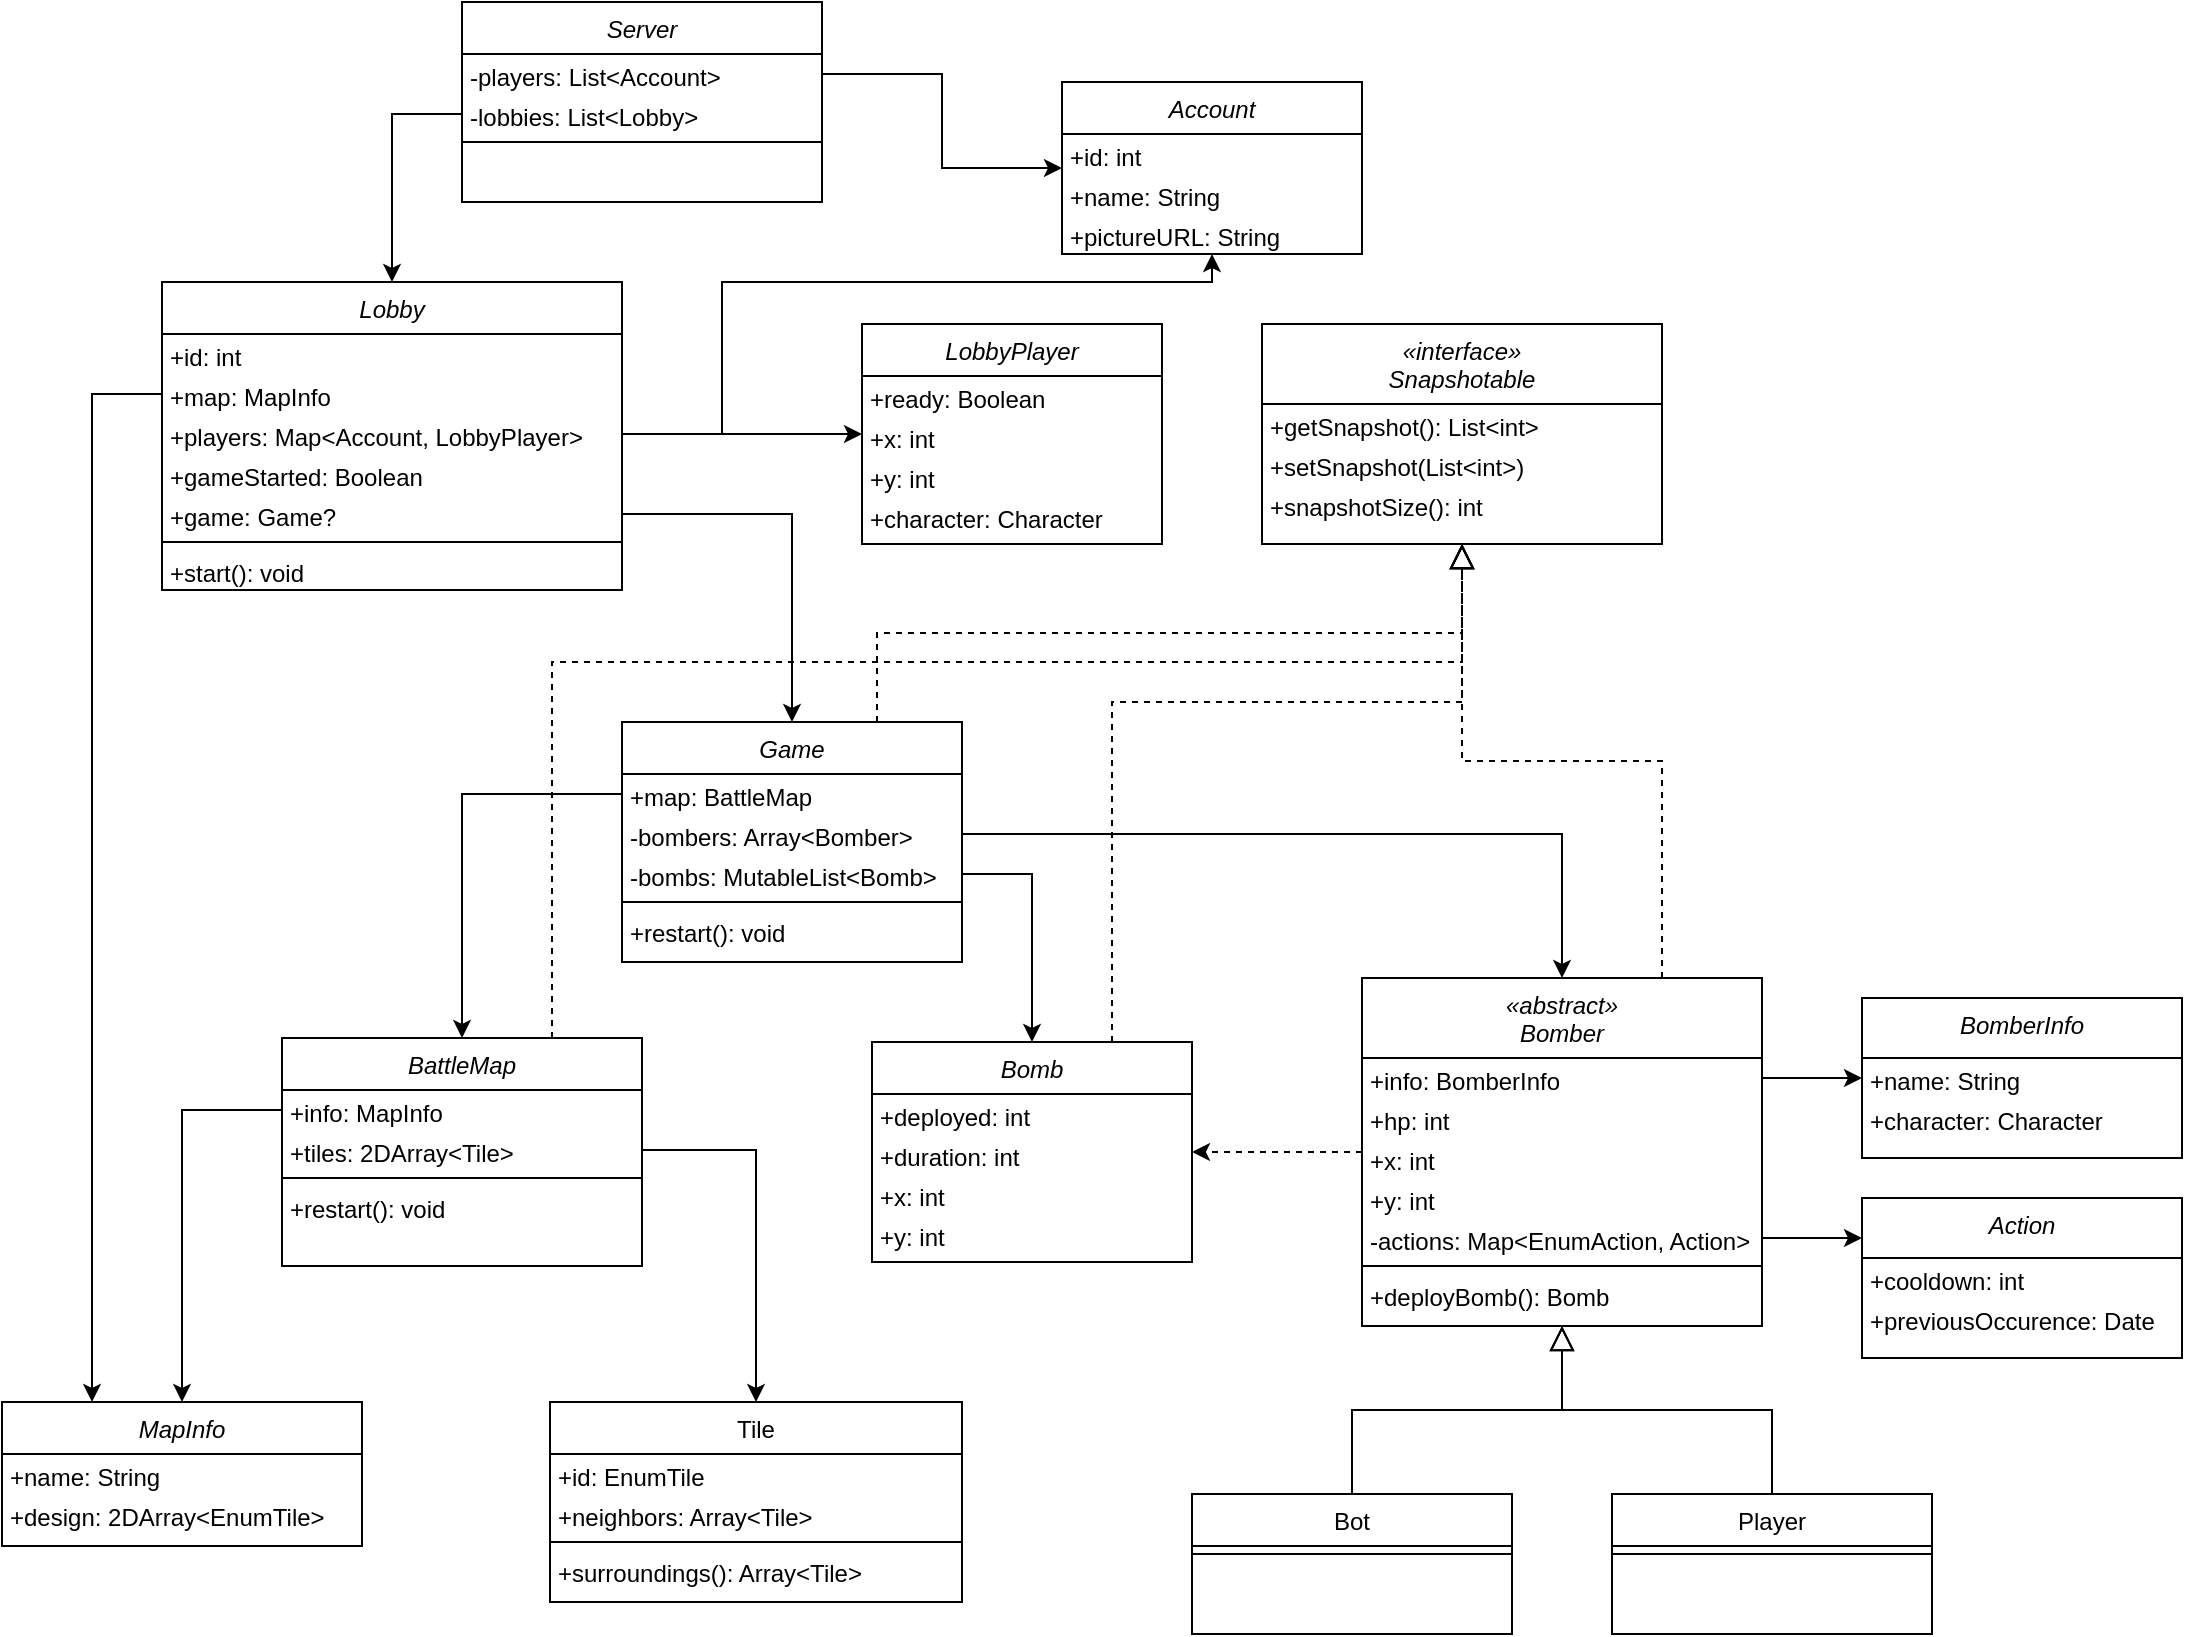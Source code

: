 <mxfile version="13.7.9" type="embed"><diagram id="C5RBs43oDa-KdzZeNtuy" name="Page-1"><mxGraphModel dx="709" dy="1572" grid="1" gridSize="10" guides="1" tooltips="1" connect="1" arrows="1" fold="1" page="1" pageScale="1" pageWidth="827" pageHeight="1169" math="0" shadow="0"><root><mxCell id="WIyWlLk6GJQsqaUBKTNV-0"/><mxCell id="WIyWlLk6GJQsqaUBKTNV-1" parent="WIyWlLk6GJQsqaUBKTNV-0"/><mxCell id="zkfFHV4jXpPFQw0GAbJ--0" value="BattleMap" style="swimlane;fontStyle=2;align=center;verticalAlign=top;childLayout=stackLayout;horizontal=1;startSize=26;horizontalStack=0;resizeParent=1;resizeLast=0;collapsible=1;marginBottom=0;rounded=0;shadow=0;strokeWidth=1;" parent="WIyWlLk6GJQsqaUBKTNV-1" vertex="1"><mxGeometry x="180" y="-282" width="180" height="114" as="geometry"><mxRectangle x="230" y="140" width="160" height="26" as="alternateBounds"/></mxGeometry></mxCell><mxCell id="e2i2qU4APALc9A-j0tBI-72" value="+info: MapInfo" style="text;align=left;verticalAlign=top;spacingLeft=4;spacingRight=4;overflow=hidden;rotatable=0;points=[[0,0.5],[1,0.5]];portConstraint=eastwest;spacing=0;" parent="zkfFHV4jXpPFQw0GAbJ--0" vertex="1"><mxGeometry y="26" width="180" height="20" as="geometry"/></mxCell><mxCell id="e2i2qU4APALc9A-j0tBI-71" value="+tiles: 2DArray&lt;Tile&gt;" style="text;align=left;verticalAlign=top;spacingLeft=4;spacingRight=4;overflow=hidden;rotatable=0;points=[[0,0.5],[1,0.5]];portConstraint=eastwest;spacing=0;" parent="zkfFHV4jXpPFQw0GAbJ--0" vertex="1"><mxGeometry y="46" width="180" height="20" as="geometry"/></mxCell><mxCell id="zkfFHV4jXpPFQw0GAbJ--4" value="" style="line;html=1;strokeWidth=1;align=left;verticalAlign=middle;spacingTop=-1;spacingLeft=3;spacingRight=3;rotatable=0;labelPosition=right;points=[];portConstraint=eastwest;" parent="zkfFHV4jXpPFQw0GAbJ--0" vertex="1"><mxGeometry y="66" width="180" height="8" as="geometry"/></mxCell><mxCell id="e2i2qU4APALc9A-j0tBI-104" value="+restart(): void" style="text;align=left;verticalAlign=top;spacingLeft=4;spacingRight=4;overflow=hidden;rotatable=0;points=[[0,0.5],[1,0.5]];portConstraint=eastwest;spacing=0;" parent="zkfFHV4jXpPFQw0GAbJ--0" vertex="1"><mxGeometry y="74" width="180" height="20" as="geometry"/></mxCell><mxCell id="zkfFHV4jXpPFQw0GAbJ--17" value="Tile" style="swimlane;fontStyle=0;align=center;verticalAlign=top;childLayout=stackLayout;horizontal=1;startSize=26;horizontalStack=0;resizeParent=1;resizeLast=0;collapsible=1;marginBottom=0;rounded=0;shadow=0;strokeWidth=1;" parent="WIyWlLk6GJQsqaUBKTNV-1" vertex="1"><mxGeometry x="314" y="-100" width="206" height="100" as="geometry"><mxRectangle x="550" y="140" width="160" height="26" as="alternateBounds"/></mxGeometry></mxCell><mxCell id="e2i2qU4APALc9A-j0tBI-76" value="+id: EnumTile" style="text;align=left;verticalAlign=top;spacingLeft=4;spacingRight=4;overflow=hidden;rotatable=0;points=[[0,0.5],[1,0.5]];portConstraint=eastwest;spacing=0;" parent="zkfFHV4jXpPFQw0GAbJ--17" vertex="1"><mxGeometry y="26" width="206" height="20" as="geometry"/></mxCell><mxCell id="e2i2qU4APALc9A-j0tBI-88" value="+neighbors: Array&lt;Tile&gt;" style="text;align=left;verticalAlign=top;spacingLeft=4;spacingRight=4;overflow=hidden;rotatable=0;points=[[0,0.5],[1,0.5]];portConstraint=eastwest;spacing=0;" parent="zkfFHV4jXpPFQw0GAbJ--17" vertex="1"><mxGeometry y="46" width="206" height="20" as="geometry"/></mxCell><mxCell id="zkfFHV4jXpPFQw0GAbJ--23" value="" style="line;html=1;strokeWidth=1;align=left;verticalAlign=middle;spacingTop=-1;spacingLeft=3;spacingRight=3;rotatable=0;labelPosition=right;points=[];portConstraint=eastwest;" parent="zkfFHV4jXpPFQw0GAbJ--17" vertex="1"><mxGeometry y="66" width="206" height="8" as="geometry"/></mxCell><mxCell id="e2i2qU4APALc9A-j0tBI-87" value="+surroundings(): Array&lt;Tile&gt;" style="text;align=left;verticalAlign=top;spacingLeft=4;spacingRight=4;overflow=hidden;rotatable=0;points=[[0,0.5],[1,0.5]];portConstraint=eastwest;spacing=0;" parent="zkfFHV4jXpPFQw0GAbJ--17" vertex="1"><mxGeometry y="74" width="206" height="20" as="geometry"/></mxCell><mxCell id="e2i2qU4APALc9A-j0tBI-0" value="Game" style="swimlane;fontStyle=2;align=center;verticalAlign=top;childLayout=stackLayout;horizontal=1;startSize=26;horizontalStack=0;resizeParent=1;resizeLast=0;collapsible=1;marginBottom=0;rounded=0;shadow=0;strokeWidth=1;" parent="WIyWlLk6GJQsqaUBKTNV-1" vertex="1"><mxGeometry x="350" y="-440" width="170" height="120" as="geometry"><mxRectangle x="230" y="140" width="160" height="26" as="alternateBounds"/></mxGeometry></mxCell><mxCell id="e2i2qU4APALc9A-j0tBI-54" value="+map: BattleMap" style="text;align=left;verticalAlign=top;spacingLeft=4;spacingRight=4;overflow=hidden;rotatable=0;points=[[0,0.5],[1,0.5]];portConstraint=eastwest;spacing=0;" parent="e2i2qU4APALc9A-j0tBI-0" vertex="1"><mxGeometry y="26" width="170" height="20" as="geometry"/></mxCell><mxCell id="e2i2qU4APALc9A-j0tBI-53" value="-bombers: Array&lt;Bomber&gt;" style="text;align=left;verticalAlign=top;spacingLeft=4;spacingRight=4;overflow=hidden;rotatable=0;points=[[0,0.5],[1,0.5]];portConstraint=eastwest;spacing=0;" parent="e2i2qU4APALc9A-j0tBI-0" vertex="1"><mxGeometry y="46" width="170" height="20" as="geometry"/></mxCell><mxCell id="e2i2qU4APALc9A-j0tBI-77" value="-bombs: MutableList&lt;Bomb&gt;" style="text;align=left;verticalAlign=top;spacingLeft=4;spacingRight=4;overflow=hidden;rotatable=0;points=[[0,0.5],[1,0.5]];portConstraint=eastwest;spacing=0;" parent="e2i2qU4APALc9A-j0tBI-0" vertex="1"><mxGeometry y="66" width="170" height="20" as="geometry"/></mxCell><mxCell id="e2i2qU4APALc9A-j0tBI-4" value="" style="line;html=1;strokeWidth=1;align=left;verticalAlign=middle;spacingTop=-1;spacingLeft=3;spacingRight=3;rotatable=0;labelPosition=right;points=[];portConstraint=eastwest;" parent="e2i2qU4APALc9A-j0tBI-0" vertex="1"><mxGeometry y="86" width="170" height="8" as="geometry"/></mxCell><mxCell id="e2i2qU4APALc9A-j0tBI-90" value="+restart(): void" style="text;align=left;verticalAlign=top;spacingLeft=4;spacingRight=4;overflow=hidden;rotatable=0;points=[[0,0.5],[1,0.5]];portConstraint=eastwest;spacing=0;" parent="e2i2qU4APALc9A-j0tBI-0" vertex="1"><mxGeometry y="94" width="170" height="20" as="geometry"/></mxCell><mxCell id="e2i2qU4APALc9A-j0tBI-99" style="edgeStyle=orthogonalEdgeStyle;rounded=0;orthogonalLoop=1;jettySize=auto;html=1;dashed=1;" parent="WIyWlLk6GJQsqaUBKTNV-1" source="e2i2qU4APALc9A-j0tBI-25" target="e2i2qU4APALc9A-j0tBI-78" edge="1"><mxGeometry relative="1" as="geometry"/></mxCell><mxCell id="e2i2qU4APALc9A-j0tBI-25" value="«abstract»&#10;Bomber" style="swimlane;fontStyle=2;align=center;verticalAlign=top;childLayout=stackLayout;horizontal=1;startSize=40;horizontalStack=0;resizeParent=1;resizeLast=0;collapsible=1;marginBottom=0;rounded=0;shadow=0;strokeWidth=1;" parent="WIyWlLk6GJQsqaUBKTNV-1" vertex="1"><mxGeometry x="720" y="-312" width="200" height="174" as="geometry"><mxRectangle x="230" y="140" width="160" height="26" as="alternateBounds"/></mxGeometry></mxCell><mxCell id="e2i2qU4APALc9A-j0tBI-26" value="+info: BomberInfo" style="text;align=left;verticalAlign=top;spacingLeft=4;spacingRight=4;overflow=hidden;rotatable=0;points=[[0,0.5],[1,0.5]];portConstraint=eastwest;spacing=0;" parent="e2i2qU4APALc9A-j0tBI-25" vertex="1"><mxGeometry y="40" width="200" height="20" as="geometry"/></mxCell><mxCell id="e2i2qU4APALc9A-j0tBI-69" value="+hp: int" style="text;align=left;verticalAlign=top;spacingLeft=4;spacingRight=4;overflow=hidden;rotatable=0;points=[[0,0.5],[1,0.5]];portConstraint=eastwest;rounded=0;shadow=0;html=0;spacing=0;" parent="e2i2qU4APALc9A-j0tBI-25" vertex="1"><mxGeometry y="60" width="200" height="20" as="geometry"/></mxCell><mxCell id="e2i2qU4APALc9A-j0tBI-28" value="+x: int" style="text;align=left;verticalAlign=top;spacingLeft=4;spacingRight=4;overflow=hidden;rotatable=0;points=[[0,0.5],[1,0.5]];portConstraint=eastwest;rounded=0;shadow=0;html=0;spacing=0;" parent="e2i2qU4APALc9A-j0tBI-25" vertex="1"><mxGeometry y="80" width="200" height="20" as="geometry"/></mxCell><mxCell id="e2i2qU4APALc9A-j0tBI-51" value="+y: int" style="text;align=left;verticalAlign=top;spacingLeft=4;spacingRight=4;overflow=hidden;rotatable=0;points=[[0,0.5],[1,0.5]];portConstraint=eastwest;rounded=0;shadow=0;html=0;spacing=0;" parent="e2i2qU4APALc9A-j0tBI-25" vertex="1"><mxGeometry y="100" width="200" height="20" as="geometry"/></mxCell><mxCell id="e2i2qU4APALc9A-j0tBI-59" value="-actions: Map&lt;EnumAction, Action&gt;" style="text;align=left;verticalAlign=top;spacingLeft=4;spacingRight=4;overflow=hidden;rotatable=0;points=[[0,0.5],[1,0.5]];portConstraint=eastwest;rounded=0;shadow=0;html=0;spacing=0;" parent="e2i2qU4APALc9A-j0tBI-25" vertex="1"><mxGeometry y="120" width="200" height="20" as="geometry"/></mxCell><mxCell id="e2i2qU4APALc9A-j0tBI-29" value="" style="line;html=1;strokeWidth=1;align=left;verticalAlign=middle;spacingTop=-1;spacingLeft=3;spacingRight=3;rotatable=0;labelPosition=right;points=[];portConstraint=eastwest;" parent="e2i2qU4APALc9A-j0tBI-25" vertex="1"><mxGeometry y="140" width="200" height="8" as="geometry"/></mxCell><mxCell id="e2i2qU4APALc9A-j0tBI-84" value="+deployBomb(): Bomb" style="text;align=left;verticalAlign=top;spacingLeft=4;spacingRight=4;overflow=hidden;rotatable=0;points=[[0,0.5],[1,0.5]];portConstraint=eastwest;rounded=0;shadow=0;html=0;spacing=0;" parent="e2i2qU4APALc9A-j0tBI-25" vertex="1"><mxGeometry y="148" width="200" height="20" as="geometry"/></mxCell><mxCell id="e2i2qU4APALc9A-j0tBI-31" value="Bot" style="swimlane;fontStyle=0;align=center;verticalAlign=top;childLayout=stackLayout;horizontal=1;startSize=26;horizontalStack=0;resizeParent=1;resizeLast=0;collapsible=1;marginBottom=0;rounded=0;shadow=0;strokeWidth=1;" parent="WIyWlLk6GJQsqaUBKTNV-1" vertex="1"><mxGeometry x="635" y="-54" width="160" height="70" as="geometry"><mxRectangle x="130" y="380" width="160" height="26" as="alternateBounds"/></mxGeometry></mxCell><mxCell id="e2i2qU4APALc9A-j0tBI-34" value="" style="line;html=1;strokeWidth=1;align=left;verticalAlign=middle;spacingTop=-1;spacingLeft=3;spacingRight=3;rotatable=0;labelPosition=right;points=[];portConstraint=eastwest;" parent="e2i2qU4APALc9A-j0tBI-31" vertex="1"><mxGeometry y="26" width="160" height="8" as="geometry"/></mxCell><mxCell id="e2i2qU4APALc9A-j0tBI-37" value="" style="endArrow=block;endSize=10;endFill=0;shadow=0;strokeWidth=1;rounded=0;edgeStyle=elbowEdgeStyle;elbow=vertical;" parent="WIyWlLk6GJQsqaUBKTNV-1" source="e2i2qU4APALc9A-j0tBI-31" target="e2i2qU4APALc9A-j0tBI-25" edge="1"><mxGeometry width="160" relative="1" as="geometry"><mxPoint x="790" y="-67" as="sourcePoint"/><mxPoint x="790" y="-67" as="targetPoint"/></mxGeometry></mxCell><mxCell id="e2i2qU4APALc9A-j0tBI-38" value="Player" style="swimlane;fontStyle=0;align=center;verticalAlign=top;childLayout=stackLayout;horizontal=1;startSize=26;horizontalStack=0;resizeParent=1;resizeLast=0;collapsible=1;marginBottom=0;rounded=0;shadow=0;strokeWidth=1;" parent="WIyWlLk6GJQsqaUBKTNV-1" vertex="1"><mxGeometry x="845" y="-54" width="160" height="70" as="geometry"><mxRectangle x="340" y="380" width="170" height="26" as="alternateBounds"/></mxGeometry></mxCell><mxCell id="e2i2qU4APALc9A-j0tBI-40" value="" style="line;html=1;strokeWidth=1;align=left;verticalAlign=middle;spacingTop=-1;spacingLeft=3;spacingRight=3;rotatable=0;labelPosition=right;points=[];portConstraint=eastwest;" parent="e2i2qU4APALc9A-j0tBI-38" vertex="1"><mxGeometry y="26" width="160" height="8" as="geometry"/></mxCell><mxCell id="e2i2qU4APALc9A-j0tBI-41" value="" style="endArrow=block;endSize=10;endFill=0;shadow=0;strokeWidth=1;rounded=0;edgeStyle=elbowEdgeStyle;elbow=vertical;" parent="WIyWlLk6GJQsqaUBKTNV-1" source="e2i2qU4APALc9A-j0tBI-38" target="e2i2qU4APALc9A-j0tBI-25" edge="1"><mxGeometry width="160" relative="1" as="geometry"><mxPoint x="800" y="103" as="sourcePoint"/><mxPoint x="900" y="1" as="targetPoint"/></mxGeometry></mxCell><mxCell id="e2i2qU4APALc9A-j0tBI-57" style="edgeStyle=orthogonalEdgeStyle;rounded=0;orthogonalLoop=1;jettySize=auto;html=1;entryX=0.5;entryY=0;entryDx=0;entryDy=0;" parent="WIyWlLk6GJQsqaUBKTNV-1" source="e2i2qU4APALc9A-j0tBI-54" target="zkfFHV4jXpPFQw0GAbJ--0" edge="1"><mxGeometry relative="1" as="geometry"/></mxCell><mxCell id="e2i2qU4APALc9A-j0tBI-58" style="edgeStyle=orthogonalEdgeStyle;rounded=0;orthogonalLoop=1;jettySize=auto;html=1;entryX=0.5;entryY=0;entryDx=0;entryDy=0;" parent="WIyWlLk6GJQsqaUBKTNV-1" source="e2i2qU4APALc9A-j0tBI-53" target="e2i2qU4APALc9A-j0tBI-25" edge="1"><mxGeometry relative="1" as="geometry"/></mxCell><mxCell id="e2i2qU4APALc9A-j0tBI-60" value="Action" style="swimlane;fontStyle=2;align=center;verticalAlign=top;childLayout=stackLayout;horizontal=1;startSize=30;horizontalStack=0;resizeParent=1;resizeLast=0;collapsible=1;marginBottom=0;rounded=0;shadow=0;strokeWidth=1;" parent="WIyWlLk6GJQsqaUBKTNV-1" vertex="1"><mxGeometry x="970" y="-202" width="160" height="80" as="geometry"><mxRectangle x="230" y="140" width="160" height="26" as="alternateBounds"/></mxGeometry></mxCell><mxCell id="e2i2qU4APALc9A-j0tBI-61" value="+cooldown: int" style="text;align=left;verticalAlign=top;spacingLeft=4;spacingRight=4;overflow=hidden;rotatable=0;points=[[0,0.5],[1,0.5]];portConstraint=eastwest;spacing=0;" parent="e2i2qU4APALc9A-j0tBI-60" vertex="1"><mxGeometry y="30" width="160" height="20" as="geometry"/></mxCell><mxCell id="e2i2qU4APALc9A-j0tBI-62" value="+previousOccurence: Date" style="text;align=left;verticalAlign=top;spacingLeft=4;spacingRight=4;overflow=hidden;rotatable=0;points=[[0,0.5],[1,0.5]];portConstraint=eastwest;rounded=0;shadow=0;html=0;spacing=0;" parent="e2i2qU4APALc9A-j0tBI-60" vertex="1"><mxGeometry y="50" width="160" height="20" as="geometry"/></mxCell><mxCell id="e2i2qU4APALc9A-j0tBI-68" style="edgeStyle=orthogonalEdgeStyle;rounded=0;orthogonalLoop=1;jettySize=auto;html=1;entryX=0;entryY=0.25;entryDx=0;entryDy=0;" parent="WIyWlLk6GJQsqaUBKTNV-1" source="e2i2qU4APALc9A-j0tBI-59" target="e2i2qU4APALc9A-j0tBI-60" edge="1"><mxGeometry relative="1" as="geometry"/></mxCell><mxCell id="e2i2qU4APALc9A-j0tBI-74" style="edgeStyle=orthogonalEdgeStyle;rounded=0;orthogonalLoop=1;jettySize=auto;html=1;" parent="WIyWlLk6GJQsqaUBKTNV-1" source="e2i2qU4APALc9A-j0tBI-71" target="zkfFHV4jXpPFQw0GAbJ--17" edge="1"><mxGeometry relative="1" as="geometry"/></mxCell><mxCell id="e2i2qU4APALc9A-j0tBI-78" value="Bomb" style="swimlane;fontStyle=2;align=center;verticalAlign=top;childLayout=stackLayout;horizontal=1;startSize=26;horizontalStack=0;resizeParent=1;resizeLast=0;collapsible=1;marginBottom=0;rounded=0;shadow=0;strokeWidth=1;" parent="WIyWlLk6GJQsqaUBKTNV-1" vertex="1"><mxGeometry x="475" y="-280" width="160" height="110" as="geometry"><mxRectangle x="230" y="140" width="160" height="26" as="alternateBounds"/></mxGeometry></mxCell><mxCell id="e2i2qU4APALc9A-j0tBI-79" value="+deployed: int" style="text;align=left;verticalAlign=top;spacingLeft=4;spacingRight=4;overflow=hidden;rotatable=0;points=[[0,0.5],[1,0.5]];portConstraint=eastwest;spacing=0;" parent="e2i2qU4APALc9A-j0tBI-78" vertex="1"><mxGeometry y="26" width="160" height="20" as="geometry"/></mxCell><mxCell id="e2i2qU4APALc9A-j0tBI-80" value="+duration: int" style="text;align=left;verticalAlign=top;spacingLeft=4;spacingRight=4;overflow=hidden;rotatable=0;points=[[0,0.5],[1,0.5]];portConstraint=eastwest;spacing=0;" parent="e2i2qU4APALc9A-j0tBI-78" vertex="1"><mxGeometry y="46" width="160" height="20" as="geometry"/></mxCell><mxCell id="e2i2qU4APALc9A-j0tBI-100" value="+x: int" style="text;align=left;verticalAlign=top;spacingLeft=4;spacingRight=4;overflow=hidden;rotatable=0;points=[[0,0.5],[1,0.5]];portConstraint=eastwest;spacing=0;" parent="e2i2qU4APALc9A-j0tBI-78" vertex="1"><mxGeometry y="66" width="160" height="20" as="geometry"/></mxCell><mxCell id="e2i2qU4APALc9A-j0tBI-101" value="+y: int" style="text;align=left;verticalAlign=top;spacingLeft=4;spacingRight=4;overflow=hidden;rotatable=0;points=[[0,0.5],[1,0.5]];portConstraint=eastwest;spacing=0;" parent="e2i2qU4APALc9A-j0tBI-78" vertex="1"><mxGeometry y="86" width="160" height="20" as="geometry"/></mxCell><mxCell id="e2i2qU4APALc9A-j0tBI-82" style="edgeStyle=orthogonalEdgeStyle;rounded=0;orthogonalLoop=1;jettySize=auto;html=1;entryX=0.5;entryY=0;entryDx=0;entryDy=0;" parent="WIyWlLk6GJQsqaUBKTNV-1" source="e2i2qU4APALc9A-j0tBI-77" target="e2i2qU4APALc9A-j0tBI-78" edge="1"><mxGeometry relative="1" as="geometry"/></mxCell><mxCell id="e2i2qU4APALc9A-j0tBI-91" value="Server" style="swimlane;fontStyle=2;align=center;verticalAlign=top;childLayout=stackLayout;horizontal=1;startSize=26;horizontalStack=0;resizeParent=1;resizeLast=0;collapsible=1;marginBottom=0;rounded=0;shadow=0;strokeWidth=1;" parent="WIyWlLk6GJQsqaUBKTNV-1" vertex="1"><mxGeometry x="270" y="-800" width="180" height="100" as="geometry"><mxRectangle x="230" y="140" width="160" height="26" as="alternateBounds"/></mxGeometry></mxCell><mxCell id="e2i2qU4APALc9A-j0tBI-92" value="-players: List&lt;Account&gt;" style="text;align=left;verticalAlign=top;spacingLeft=4;spacingRight=4;overflow=hidden;rotatable=0;points=[[0,0.5],[1,0.5]];portConstraint=eastwest;spacing=0;" parent="e2i2qU4APALc9A-j0tBI-91" vertex="1"><mxGeometry y="26" width="180" height="20" as="geometry"/></mxCell><mxCell id="7N_UdTAp0qMkY1RBXTl0-7" value="-lobbies: List&lt;Lobby&gt;" style="text;align=left;verticalAlign=top;spacingLeft=4;spacingRight=4;overflow=hidden;rotatable=0;points=[[0,0.5],[1,0.5]];portConstraint=eastwest;spacing=0;" parent="e2i2qU4APALc9A-j0tBI-91" vertex="1"><mxGeometry y="46" width="180" height="20" as="geometry"/></mxCell><mxCell id="e2i2qU4APALc9A-j0tBI-95" value="" style="line;html=1;strokeWidth=1;align=left;verticalAlign=middle;spacingTop=-1;spacingLeft=3;spacingRight=3;rotatable=0;labelPosition=right;points=[];portConstraint=eastwest;" parent="e2i2qU4APALc9A-j0tBI-91" vertex="1"><mxGeometry y="66" width="180" height="8" as="geometry"/></mxCell><mxCell id="e2i2qU4APALc9A-j0tBI-97" style="edgeStyle=orthogonalEdgeStyle;rounded=0;orthogonalLoop=1;jettySize=auto;html=1;" parent="WIyWlLk6GJQsqaUBKTNV-1" source="e2i2qU4APALc9A-j0tBI-92" target="7N_UdTAp0qMkY1RBXTl0-4" edge="1"><mxGeometry relative="1" as="geometry"/></mxCell><mxCell id="7N_UdTAp0qMkY1RBXTl0-0" value="Lobby" style="swimlane;fontStyle=2;align=center;verticalAlign=top;childLayout=stackLayout;horizontal=1;startSize=26;horizontalStack=0;resizeParent=1;resizeLast=0;collapsible=1;marginBottom=0;rounded=0;shadow=0;strokeWidth=1;" parent="WIyWlLk6GJQsqaUBKTNV-1" vertex="1"><mxGeometry x="120" y="-660" width="230" height="154" as="geometry"><mxRectangle x="230" y="140" width="160" height="26" as="alternateBounds"/></mxGeometry></mxCell><mxCell id="rXmhBrRMQD72T8PBJJ-l-2" value="+id: int" style="text;align=left;verticalAlign=top;spacingLeft=4;spacingRight=4;overflow=hidden;rotatable=0;points=[[0,0.5],[1,0.5]];portConstraint=eastwest;spacing=0;" parent="7N_UdTAp0qMkY1RBXTl0-0" vertex="1"><mxGeometry y="26" width="230" height="20" as="geometry"/></mxCell><mxCell id="7N_UdTAp0qMkY1RBXTl0-1" value="+map: MapInfo" style="text;align=left;verticalAlign=top;spacingLeft=4;spacingRight=4;overflow=hidden;rotatable=0;points=[[0,0.5],[1,0.5]];portConstraint=eastwest;spacing=0;" parent="7N_UdTAp0qMkY1RBXTl0-0" vertex="1"><mxGeometry y="46" width="230" height="20" as="geometry"/></mxCell><mxCell id="7N_UdTAp0qMkY1RBXTl0-8" value="+players: Map&lt;Account, LobbyPlayer&gt;" style="text;align=left;verticalAlign=top;spacingLeft=4;spacingRight=4;overflow=hidden;rotatable=0;points=[[0,0.5],[1,0.5]];portConstraint=eastwest;spacing=0;" parent="7N_UdTAp0qMkY1RBXTl0-0" vertex="1"><mxGeometry y="66" width="230" height="20" as="geometry"/></mxCell><mxCell id="7N_UdTAp0qMkY1RBXTl0-3" value="+gameStarted: Boolean" style="text;align=left;verticalAlign=top;spacingLeft=4;spacingRight=4;overflow=hidden;rotatable=0;points=[[0,0.5],[1,0.5]];portConstraint=eastwest;spacing=0;" parent="7N_UdTAp0qMkY1RBXTl0-0" vertex="1"><mxGeometry y="86" width="230" height="20" as="geometry"/></mxCell><mxCell id="7N_UdTAp0qMkY1RBXTl0-21" value="+game: Game?" style="text;align=left;verticalAlign=top;spacingLeft=4;spacingRight=4;overflow=hidden;rotatable=0;points=[[0,0.5],[1,0.5]];portConstraint=eastwest;spacing=0;" parent="7N_UdTAp0qMkY1RBXTl0-0" vertex="1"><mxGeometry y="106" width="230" height="20" as="geometry"/></mxCell><mxCell id="7N_UdTAp0qMkY1RBXTl0-30" value="" style="line;html=1;strokeWidth=1;align=left;verticalAlign=middle;spacingTop=-1;spacingLeft=3;spacingRight=3;rotatable=0;labelPosition=right;points=[];portConstraint=eastwest;" parent="7N_UdTAp0qMkY1RBXTl0-0" vertex="1"><mxGeometry y="126" width="230" height="8" as="geometry"/></mxCell><mxCell id="7N_UdTAp0qMkY1RBXTl0-32" value="+start(): void" style="text;align=left;verticalAlign=top;spacingLeft=4;spacingRight=4;overflow=hidden;rotatable=0;points=[[0,0.5],[1,0.5]];portConstraint=eastwest;spacing=0;" parent="7N_UdTAp0qMkY1RBXTl0-0" vertex="1"><mxGeometry y="134" width="230" height="20" as="geometry"/></mxCell><mxCell id="7N_UdTAp0qMkY1RBXTl0-9" value="MapInfo" style="swimlane;fontStyle=2;align=center;verticalAlign=top;childLayout=stackLayout;horizontal=1;startSize=26;horizontalStack=0;resizeParent=1;resizeLast=0;collapsible=1;marginBottom=0;rounded=0;shadow=0;strokeWidth=1;" parent="WIyWlLk6GJQsqaUBKTNV-1" vertex="1"><mxGeometry x="40" y="-100" width="180" height="72" as="geometry"><mxRectangle x="230" y="140" width="160" height="26" as="alternateBounds"/></mxGeometry></mxCell><mxCell id="7N_UdTAp0qMkY1RBXTl0-10" value="+name: String" style="text;align=left;verticalAlign=top;spacingLeft=4;spacingRight=4;overflow=hidden;rotatable=0;points=[[0,0.5],[1,0.5]];portConstraint=eastwest;spacing=0;" parent="7N_UdTAp0qMkY1RBXTl0-9" vertex="1"><mxGeometry y="26" width="180" height="20" as="geometry"/></mxCell><mxCell id="7N_UdTAp0qMkY1RBXTl0-12" value="+design: 2DArray&lt;EnumTile&gt;" style="text;align=left;verticalAlign=top;spacingLeft=4;spacingRight=4;overflow=hidden;rotatable=0;points=[[0,0.5],[1,0.5]];portConstraint=eastwest;spacing=0;" parent="7N_UdTAp0qMkY1RBXTl0-9" vertex="1"><mxGeometry y="46" width="180" height="20" as="geometry"/></mxCell><mxCell id="7N_UdTAp0qMkY1RBXTl0-15" style="edgeStyle=orthogonalEdgeStyle;rounded=0;orthogonalLoop=1;jettySize=auto;html=1;exitX=0;exitY=0.5;exitDx=0;exitDy=0;" parent="WIyWlLk6GJQsqaUBKTNV-1" source="e2i2qU4APALc9A-j0tBI-72" target="7N_UdTAp0qMkY1RBXTl0-9" edge="1"><mxGeometry relative="1" as="geometry"/></mxCell><mxCell id="7N_UdTAp0qMkY1RBXTl0-16" style="edgeStyle=orthogonalEdgeStyle;rounded=0;orthogonalLoop=1;jettySize=auto;html=1;" parent="WIyWlLk6GJQsqaUBKTNV-1" source="7N_UdTAp0qMkY1RBXTl0-7" target="7N_UdTAp0qMkY1RBXTl0-0" edge="1"><mxGeometry relative="1" as="geometry"/></mxCell><mxCell id="7N_UdTAp0qMkY1RBXTl0-17" style="edgeStyle=orthogonalEdgeStyle;rounded=0;orthogonalLoop=1;jettySize=auto;html=1;" parent="WIyWlLk6GJQsqaUBKTNV-1" source="7N_UdTAp0qMkY1RBXTl0-8" target="0" edge="1"><mxGeometry relative="1" as="geometry"/></mxCell><mxCell id="7N_UdTAp0qMkY1RBXTl0-24" value="BomberInfo" style="swimlane;fontStyle=2;align=center;verticalAlign=top;childLayout=stackLayout;horizontal=1;startSize=30;horizontalStack=0;resizeParent=1;resizeLast=0;collapsible=1;marginBottom=0;rounded=0;shadow=0;strokeWidth=1;" parent="WIyWlLk6GJQsqaUBKTNV-1" vertex="1"><mxGeometry x="970" y="-302" width="160" height="80" as="geometry"><mxRectangle x="230" y="140" width="160" height="26" as="alternateBounds"/></mxGeometry></mxCell><mxCell id="7N_UdTAp0qMkY1RBXTl0-25" value="+name: String" style="text;align=left;verticalAlign=top;spacingLeft=4;spacingRight=4;overflow=hidden;rotatable=0;points=[[0,0.5],[1,0.5]];portConstraint=eastwest;spacing=0;" parent="7N_UdTAp0qMkY1RBXTl0-24" vertex="1"><mxGeometry y="30" width="160" height="20" as="geometry"/></mxCell><mxCell id="7N_UdTAp0qMkY1RBXTl0-26" value="+character: Character" style="text;align=left;verticalAlign=top;spacingLeft=4;spacingRight=4;overflow=hidden;rotatable=0;points=[[0,0.5],[1,0.5]];portConstraint=eastwest;rounded=0;shadow=0;html=0;spacing=0;" parent="7N_UdTAp0qMkY1RBXTl0-24" vertex="1"><mxGeometry y="50" width="160" height="20" as="geometry"/></mxCell><mxCell id="7N_UdTAp0qMkY1RBXTl0-27" style="edgeStyle=orthogonalEdgeStyle;rounded=0;orthogonalLoop=1;jettySize=auto;html=1;" parent="WIyWlLk6GJQsqaUBKTNV-1" source="e2i2qU4APALc9A-j0tBI-26" target="7N_UdTAp0qMkY1RBXTl0-24" edge="1"><mxGeometry relative="1" as="geometry"/></mxCell><mxCell id="7N_UdTAp0qMkY1RBXTl0-34" style="edgeStyle=orthogonalEdgeStyle;rounded=0;orthogonalLoop=1;jettySize=auto;html=1;exitX=0;exitY=0.5;exitDx=0;exitDy=0;entryX=0.25;entryY=0;entryDx=0;entryDy=0;" parent="WIyWlLk6GJQsqaUBKTNV-1" source="7N_UdTAp0qMkY1RBXTl0-1" target="7N_UdTAp0qMkY1RBXTl0-9" edge="1"><mxGeometry relative="1" as="geometry"/></mxCell><mxCell id="7N_UdTAp0qMkY1RBXTl0-35" style="edgeStyle=orthogonalEdgeStyle;rounded=0;orthogonalLoop=1;jettySize=auto;html=1;exitX=1;exitY=0.5;exitDx=0;exitDy=0;" parent="WIyWlLk6GJQsqaUBKTNV-1" source="7N_UdTAp0qMkY1RBXTl0-21" target="e2i2qU4APALc9A-j0tBI-0" edge="1"><mxGeometry relative="1" as="geometry"/></mxCell><mxCell id="oa1tAkklV0idXq2eBjgJ-11" value="" style="endArrow=block;endSize=10;endFill=0;shadow=0;strokeWidth=1;rounded=0;edgeStyle=elbowEdgeStyle;elbow=vertical;dashed=1;exitX=0.75;exitY=0;exitDx=0;exitDy=0;" parent="WIyWlLk6GJQsqaUBKTNV-1" source="e2i2qU4APALc9A-j0tBI-25" target="oa1tAkklV0idXq2eBjgJ-3" edge="1"><mxGeometry width="160" relative="1" as="geometry"><mxPoint x="890" y="-320" as="sourcePoint"/><mxPoint x="995" y="-404" as="targetPoint"/></mxGeometry></mxCell><mxCell id="oa1tAkklV0idXq2eBjgJ-12" value="" style="endArrow=block;endSize=10;endFill=0;shadow=0;strokeWidth=1;rounded=0;edgeStyle=elbowEdgeStyle;elbow=vertical;dashed=1;exitX=0.75;exitY=0;exitDx=0;exitDy=0;" parent="WIyWlLk6GJQsqaUBKTNV-1" source="e2i2qU4APALc9A-j0tBI-0" target="oa1tAkklV0idXq2eBjgJ-3" edge="1"><mxGeometry width="160" relative="1" as="geometry"><mxPoint x="830" y="-302.0" as="sourcePoint"/><mxPoint x="870" y="-420" as="targetPoint"/></mxGeometry></mxCell><mxCell id="oa1tAkklV0idXq2eBjgJ-13" value="" style="endArrow=block;endSize=10;endFill=0;shadow=0;strokeWidth=1;rounded=0;edgeStyle=elbowEdgeStyle;elbow=vertical;dashed=1;entryX=0.5;entryY=1;entryDx=0;entryDy=0;exitX=0.75;exitY=0;exitDx=0;exitDy=0;" parent="WIyWlLk6GJQsqaUBKTNV-1" source="e2i2qU4APALc9A-j0tBI-78" target="oa1tAkklV0idXq2eBjgJ-3" edge="1"><mxGeometry width="160" relative="1" as="geometry"><mxPoint x="830" y="-302.0" as="sourcePoint"/><mxPoint x="680" y="-480" as="targetPoint"/><Array as="points"><mxPoint x="727" y="-450"/></Array></mxGeometry></mxCell><mxCell id="oa1tAkklV0idXq2eBjgJ-14" value="" style="endArrow=block;endSize=10;endFill=0;shadow=0;strokeWidth=1;rounded=0;edgeStyle=elbowEdgeStyle;elbow=vertical;dashed=1;exitX=0.75;exitY=0;exitDx=0;exitDy=0;" parent="WIyWlLk6GJQsqaUBKTNV-1" source="zkfFHV4jXpPFQw0GAbJ--0" target="oa1tAkklV0idXq2eBjgJ-3" edge="1"><mxGeometry width="160" relative="1" as="geometry"><mxPoint x="445" y="-430" as="sourcePoint"/><mxPoint x="760" y="-500" as="targetPoint"/><Array as="points"><mxPoint x="510" y="-470"/></Array></mxGeometry></mxCell><mxCell id="5" style="edgeStyle=orthogonalEdgeStyle;rounded=0;orthogonalLoop=1;jettySize=auto;html=1;exitX=1;exitY=0.5;exitDx=0;exitDy=0;" edge="1" parent="WIyWlLk6GJQsqaUBKTNV-1" source="7N_UdTAp0qMkY1RBXTl0-8" target="7N_UdTAp0qMkY1RBXTl0-4"><mxGeometry relative="1" as="geometry"><Array as="points"><mxPoint x="400" y="-584"/><mxPoint x="400" y="-660"/><mxPoint x="645" y="-660"/></Array></mxGeometry></mxCell><mxCell id="0" value="LobbyPlayer" style="swimlane;fontStyle=2;align=center;verticalAlign=top;childLayout=stackLayout;horizontal=1;startSize=26;horizontalStack=0;resizeParent=1;resizeLast=0;collapsible=1;marginBottom=0;rounded=0;shadow=0;strokeWidth=1;" vertex="1" parent="WIyWlLk6GJQsqaUBKTNV-1"><mxGeometry x="470" y="-639" width="150" height="110" as="geometry"><mxRectangle x="230" y="140" width="160" height="26" as="alternateBounds"/></mxGeometry></mxCell><mxCell id="1" value="+ready: Boolean" style="text;align=left;verticalAlign=top;spacingLeft=4;spacingRight=4;overflow=hidden;rotatable=0;points=[[0,0.5],[1,0.5]];portConstraint=eastwest;spacing=0;" vertex="1" parent="0"><mxGeometry y="26" width="150" height="20" as="geometry"/></mxCell><mxCell id="2" value="+x: int" style="text;align=left;verticalAlign=top;spacingLeft=4;spacingRight=4;overflow=hidden;rotatable=0;points=[[0,0.5],[1,0.5]];portConstraint=eastwest;spacing=0;" vertex="1" parent="0"><mxGeometry y="46" width="150" height="20" as="geometry"/></mxCell><mxCell id="3" value="+y: int" style="text;align=left;verticalAlign=top;spacingLeft=4;spacingRight=4;overflow=hidden;rotatable=0;points=[[0,0.5],[1,0.5]];portConstraint=eastwest;spacing=0;" vertex="1" parent="0"><mxGeometry y="66" width="150" height="20" as="geometry"/></mxCell><mxCell id="4" value="+character: Character" style="text;align=left;verticalAlign=top;spacingLeft=4;spacingRight=4;overflow=hidden;rotatable=0;points=[[0,0.5],[1,0.5]];portConstraint=eastwest;spacing=0;" vertex="1" parent="0"><mxGeometry y="86" width="150" height="20" as="geometry"/></mxCell><mxCell id="oa1tAkklV0idXq2eBjgJ-3" value="«interface»&#10;Snapshotable" style="swimlane;fontStyle=2;align=center;verticalAlign=top;childLayout=stackLayout;horizontal=1;startSize=40;horizontalStack=0;resizeParent=1;resizeLast=0;collapsible=1;marginBottom=0;rounded=0;shadow=0;strokeWidth=1;" parent="WIyWlLk6GJQsqaUBKTNV-1" vertex="1"><mxGeometry x="670" y="-639" width="200" height="110" as="geometry"><mxRectangle x="230" y="140" width="160" height="26" as="alternateBounds"/></mxGeometry></mxCell><mxCell id="oa1tAkklV0idXq2eBjgJ-4" value="+getSnapshot(): List&lt;int&gt;" style="text;align=left;verticalAlign=top;spacingLeft=4;spacingRight=4;overflow=hidden;rotatable=0;points=[[0,0.5],[1,0.5]];portConstraint=eastwest;spacing=0;" parent="oa1tAkklV0idXq2eBjgJ-3" vertex="1"><mxGeometry y="40" width="200" height="20" as="geometry"/></mxCell><mxCell id="oa1tAkklV0idXq2eBjgJ-5" value="+setSnapshot(List&lt;int&gt;)" style="text;align=left;verticalAlign=top;spacingLeft=4;spacingRight=4;overflow=hidden;rotatable=0;points=[[0,0.5],[1,0.5]];portConstraint=eastwest;rounded=0;shadow=0;html=0;spacing=0;" parent="oa1tAkklV0idXq2eBjgJ-3" vertex="1"><mxGeometry y="60" width="200" height="20" as="geometry"/></mxCell><mxCell id="oa1tAkklV0idXq2eBjgJ-6" value="+snapshotSize(): int" style="text;align=left;verticalAlign=top;spacingLeft=4;spacingRight=4;overflow=hidden;rotatable=0;points=[[0,0.5],[1,0.5]];portConstraint=eastwest;rounded=0;shadow=0;html=0;spacing=0;" parent="oa1tAkklV0idXq2eBjgJ-3" vertex="1"><mxGeometry y="80" width="200" height="20" as="geometry"/></mxCell><mxCell id="7N_UdTAp0qMkY1RBXTl0-4" value="Account" style="swimlane;fontStyle=2;align=center;verticalAlign=top;childLayout=stackLayout;horizontal=1;startSize=26;horizontalStack=0;resizeParent=1;resizeLast=0;collapsible=1;marginBottom=0;rounded=0;shadow=0;strokeWidth=1;" parent="WIyWlLk6GJQsqaUBKTNV-1" vertex="1"><mxGeometry x="570" y="-760" width="150" height="86" as="geometry"><mxRectangle x="230" y="140" width="160" height="26" as="alternateBounds"/></mxGeometry></mxCell><mxCell id="rXmhBrRMQD72T8PBJJ-l-1" value="+id: int" style="text;align=left;verticalAlign=top;spacingLeft=4;spacingRight=4;overflow=hidden;rotatable=0;points=[[0,0.5],[1,0.5]];portConstraint=eastwest;spacing=0;" parent="7N_UdTAp0qMkY1RBXTl0-4" vertex="1"><mxGeometry y="26" width="150" height="20" as="geometry"/></mxCell><mxCell id="7N_UdTAp0qMkY1RBXTl0-5" value="+name: String" style="text;align=left;verticalAlign=top;spacingLeft=4;spacingRight=4;overflow=hidden;rotatable=0;points=[[0,0.5],[1,0.5]];portConstraint=eastwest;spacing=0;" parent="7N_UdTAp0qMkY1RBXTl0-4" vertex="1"><mxGeometry y="46" width="150" height="20" as="geometry"/></mxCell><mxCell id="7N_UdTAp0qMkY1RBXTl0-23" value="+pictureURL: String" style="text;align=left;verticalAlign=top;spacingLeft=4;spacingRight=4;overflow=hidden;rotatable=0;points=[[0,0.5],[1,0.5]];portConstraint=eastwest;spacing=0;" parent="7N_UdTAp0qMkY1RBXTl0-4" vertex="1"><mxGeometry y="66" width="150" height="20" as="geometry"/></mxCell></root></mxGraphModel></diagram></mxfile>